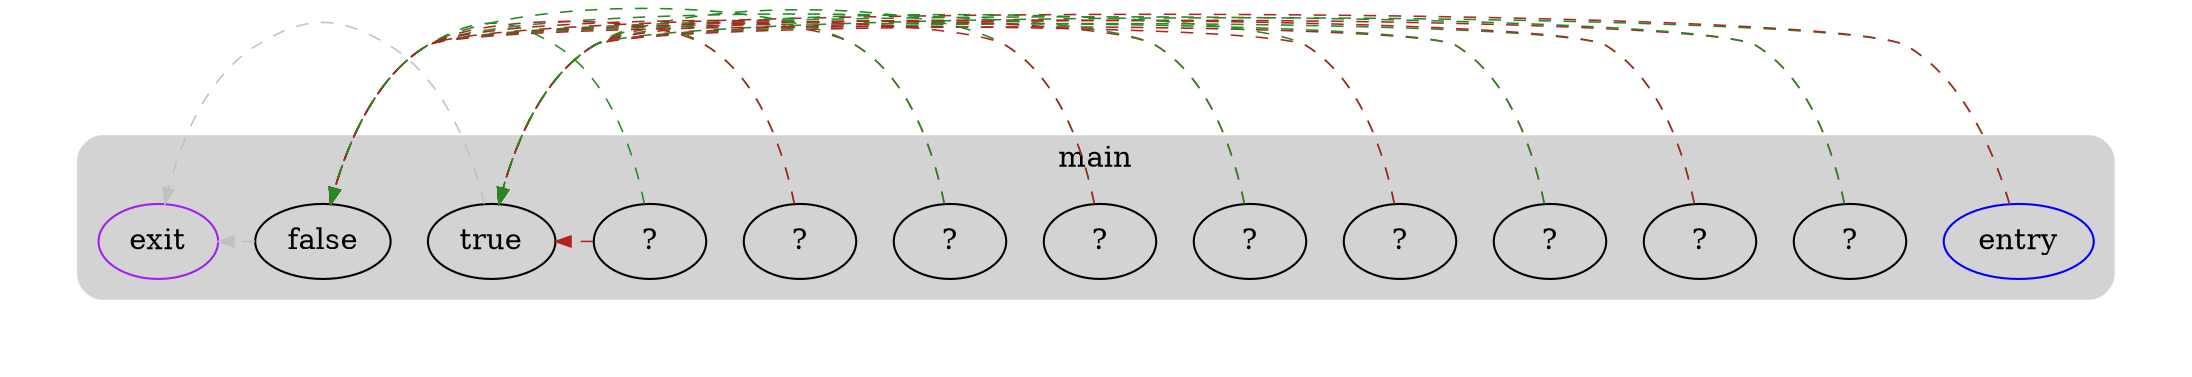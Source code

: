 digraph G {
  compound=true
  subgraph cluster_ {
    peripheries=0
    margin=10
    subgraph cluster_0_wrapper {
      peripheries=0
      margin=15
      subgraph cluster_0 {
        label="main"
        color=darkgray
        style=rounded
        bgcolor=lightgray
        margin=10
        cluster_0_0[label="entry",shape=oval,color=blue,rank=source]
        cluster_0_1[label="?",shape=oval]
        cluster_0_2[label="?",shape=oval]
        cluster_0_3[label="?",shape=oval]
        cluster_0_4[label="?",shape=oval]
        cluster_0_5[label="?",shape=oval]
        cluster_0_6[label="?",shape=oval]
        cluster_0_7[label="?",shape=oval]
        cluster_0_8[label="?",shape=oval]
        cluster_0_9[label="?",shape=oval]
        cluster_0_10[label="true",shape=oval]
        cluster_0_11[label="false",shape=oval]
        cluster_0_exit[label=exit,color=purple,rank=sink]
        cluster_0_0 -> cluster_0_10 [color=forestgreen,style=dashed,constraint=false,penwidth=0.75,arrowsize=0.75]
        cluster_0_0 -> cluster_0_11 [color=firebrick,style=dashed,constraint=false,penwidth=0.75,arrowsize=0.75]
        cluster_0_1 -> cluster_0_11 [color=forestgreen,style=dashed,constraint=false,penwidth=0.75,arrowsize=0.75]
        cluster_0_1 -> cluster_0_10 [color=firebrick,style=dashed,constraint=false,penwidth=0.75,arrowsize=0.75]
        cluster_0_2 -> cluster_0_10 [color=forestgreen,style=dashed,constraint=false,penwidth=0.75,arrowsize=0.75]
        cluster_0_2 -> cluster_0_11 [color=firebrick,style=dashed,constraint=false,penwidth=0.75,arrowsize=0.75]
        cluster_0_3 -> cluster_0_11 [color=forestgreen,style=dashed,constraint=false,penwidth=0.75,arrowsize=0.75]
        cluster_0_3 -> cluster_0_10 [color=firebrick,style=dashed,constraint=false,penwidth=0.75,arrowsize=0.75]
        cluster_0_4 -> cluster_0_10 [color=forestgreen,style=dashed,constraint=false,penwidth=0.75,arrowsize=0.75]
        cluster_0_4 -> cluster_0_11 [color=firebrick,style=dashed,constraint=false,penwidth=0.75,arrowsize=0.75]
        cluster_0_5 -> cluster_0_11 [color=forestgreen,style=dashed,constraint=false,penwidth=0.75,arrowsize=0.75]
        cluster_0_5 -> cluster_0_10 [color=firebrick,style=dashed,constraint=false,penwidth=0.75,arrowsize=0.75]
        cluster_0_6 -> cluster_0_10 [color=forestgreen,style=dashed,constraint=false,penwidth=0.75,arrowsize=0.75]
        cluster_0_6 -> cluster_0_11 [color=firebrick,style=dashed,constraint=false,penwidth=0.75,arrowsize=0.75]
        cluster_0_7 -> cluster_0_11 [color=forestgreen,style=dashed,constraint=false,penwidth=0.75,arrowsize=0.75]
        cluster_0_7 -> cluster_0_10 [color=firebrick,style=dashed,constraint=false,penwidth=0.75,arrowsize=0.75]
        cluster_0_8 -> cluster_0_10 [color=forestgreen,style=dashed,constraint=false,penwidth=0.75,arrowsize=0.75]
        cluster_0_8 -> cluster_0_11 [color=firebrick,style=dashed,constraint=false,penwidth=0.75,arrowsize=0.75]
        cluster_0_9 -> cluster_0_11 [color=forestgreen,style=dashed,constraint=false,penwidth=0.75,arrowsize=0.75]
        cluster_0_9 -> cluster_0_10 [color=firebrick,style=dashed,constraint=false,penwidth=0.75,arrowsize=0.75]
        cluster_0_10 -> cluster_0_exit [color=gray,style=dashed,constraint=false,penwidth=0.75,arrowsize=0.75]
        cluster_0_11 -> cluster_0_exit [color=gray,style=dashed,constraint=false,penwidth=0.75,arrowsize=0.75]
      }
    }
  }
}
